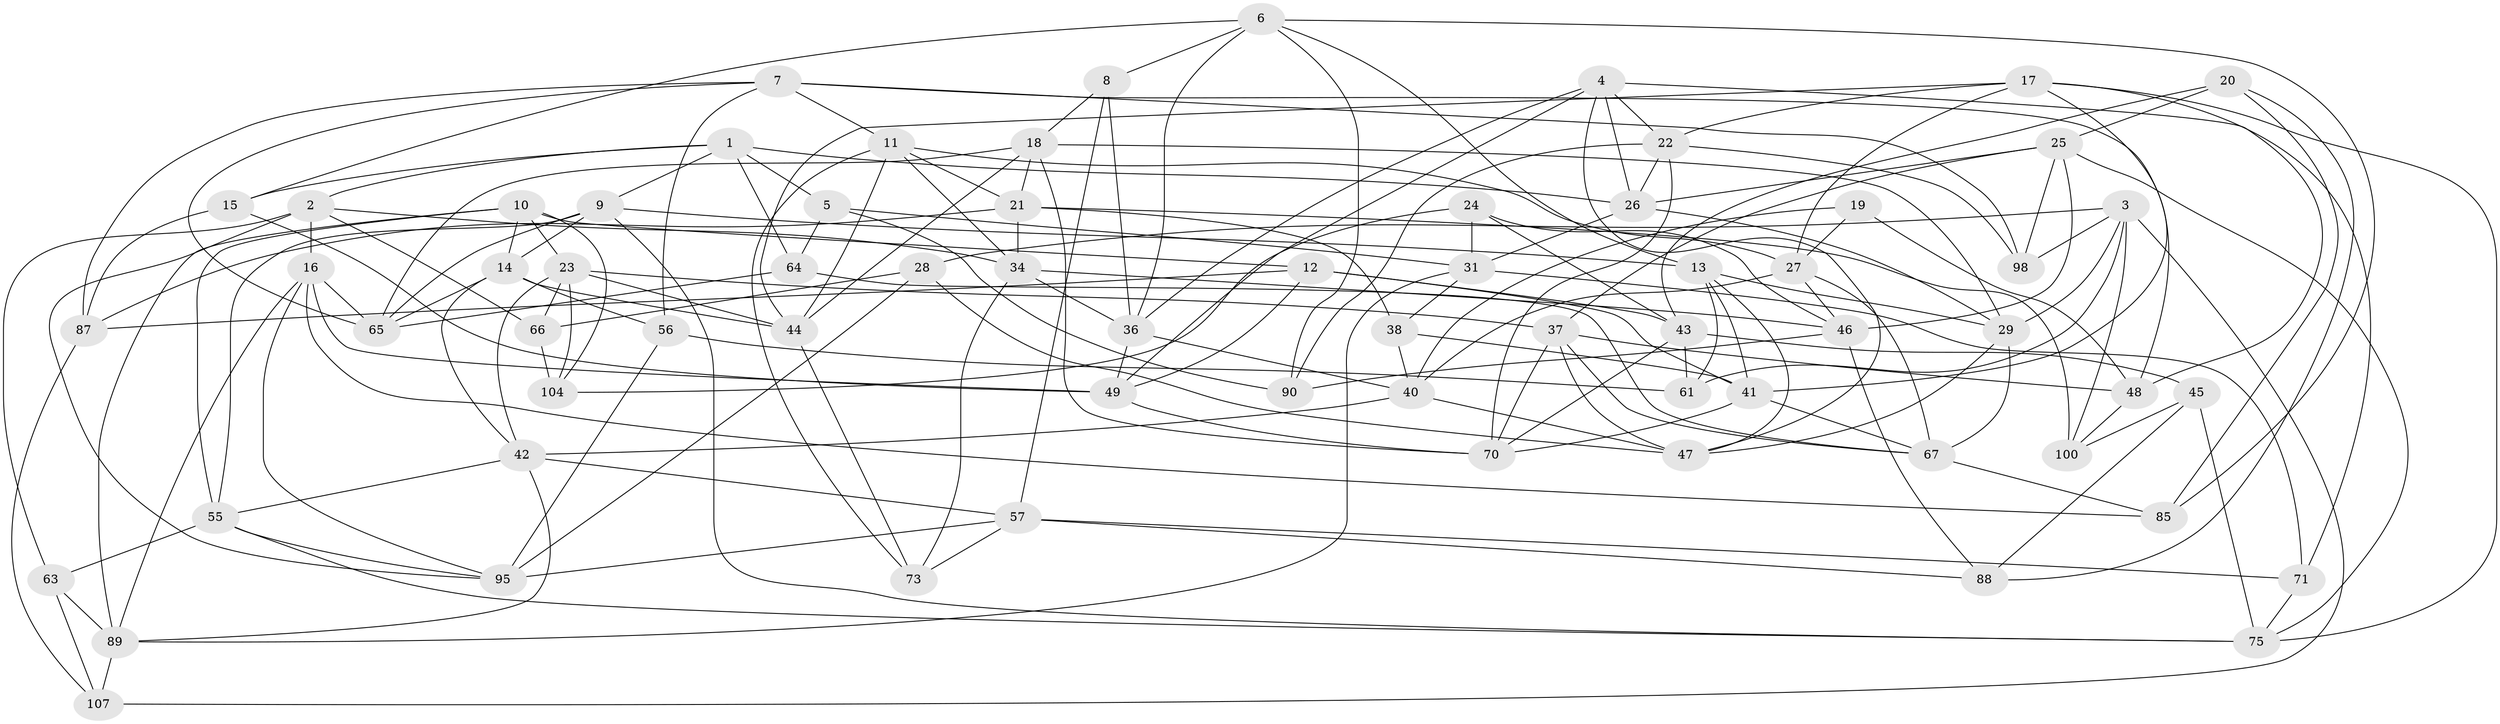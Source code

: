 // Generated by graph-tools (version 1.1) at 2025/24/03/03/25 07:24:29]
// undirected, 67 vertices, 176 edges
graph export_dot {
graph [start="1"]
  node [color=gray90,style=filled];
  1 [super="+35"];
  2 [super="+74"];
  3 [super="+53"];
  4 [super="+33"];
  5;
  6 [super="+52"];
  7 [super="+51"];
  8;
  9 [super="+83"];
  10 [super="+80"];
  11 [super="+72"];
  12 [super="+111"];
  13 [super="+102"];
  14 [super="+99"];
  15;
  16 [super="+86"];
  17 [super="+30"];
  18 [super="+110"];
  19;
  20;
  21 [super="+76"];
  22 [super="+39"];
  23 [super="+50"];
  24;
  25 [super="+32"];
  26 [super="+54"];
  27 [super="+58"];
  28;
  29 [super="+84"];
  31 [super="+69"];
  34 [super="+82"];
  36 [super="+106"];
  37 [super="+78"];
  38;
  40 [super="+93"];
  41 [super="+91"];
  42 [super="+77"];
  43 [super="+68"];
  44 [super="+81"];
  45;
  46 [super="+108"];
  47 [super="+62"];
  48 [super="+92"];
  49 [super="+60"];
  55 [super="+59"];
  56;
  57 [super="+109"];
  61;
  63;
  64;
  65 [super="+96"];
  66;
  67 [super="+105"];
  70 [super="+79"];
  71;
  73;
  75 [super="+101"];
  85;
  87 [super="+94"];
  88;
  89 [super="+97"];
  90;
  95 [super="+103"];
  98;
  100;
  104;
  107;
  1 -- 5;
  1 -- 64;
  1 -- 26;
  1 -- 15;
  1 -- 2;
  1 -- 9;
  2 -- 66;
  2 -- 34;
  2 -- 16;
  2 -- 63;
  2 -- 95;
  3 -- 98;
  3 -- 61;
  3 -- 29;
  3 -- 107;
  3 -- 100;
  3 -- 28;
  4 -- 26;
  4 -- 49;
  4 -- 47;
  4 -- 48;
  4 -- 22;
  4 -- 36;
  5 -- 64;
  5 -- 90;
  5 -- 31;
  6 -- 85;
  6 -- 15;
  6 -- 8;
  6 -- 90;
  6 -- 36;
  6 -- 13;
  7 -- 98;
  7 -- 11;
  7 -- 65;
  7 -- 48;
  7 -- 56;
  7 -- 87;
  8 -- 18;
  8 -- 57;
  8 -- 36;
  9 -- 13;
  9 -- 14;
  9 -- 55;
  9 -- 65;
  9 -- 75;
  10 -- 12;
  10 -- 55;
  10 -- 89;
  10 -- 104;
  10 -- 14;
  10 -- 23;
  11 -- 73;
  11 -- 44;
  11 -- 34;
  11 -- 27;
  11 -- 21;
  12 -- 87 [weight=2];
  12 -- 41;
  12 -- 43;
  12 -- 49;
  13 -- 41;
  13 -- 29;
  13 -- 61;
  13 -- 47;
  14 -- 56;
  14 -- 44;
  14 -- 65;
  14 -- 42;
  15 -- 87;
  15 -- 49;
  16 -- 85;
  16 -- 65;
  16 -- 49;
  16 -- 89;
  16 -- 95;
  17 -- 71;
  17 -- 75;
  17 -- 27;
  17 -- 22;
  17 -- 41;
  17 -- 44;
  18 -- 29;
  18 -- 65;
  18 -- 44;
  18 -- 21;
  18 -- 70;
  19 -- 48 [weight=2];
  19 -- 27;
  19 -- 40;
  20 -- 88;
  20 -- 85;
  20 -- 25;
  20 -- 43;
  21 -- 87;
  21 -- 38;
  21 -- 100;
  21 -- 34;
  22 -- 26;
  22 -- 70;
  22 -- 98;
  22 -- 90;
  23 -- 42;
  23 -- 66;
  23 -- 104;
  23 -- 44;
  23 -- 37;
  24 -- 104;
  24 -- 46;
  24 -- 31;
  24 -- 43;
  25 -- 37;
  25 -- 46;
  25 -- 75;
  25 -- 26;
  25 -- 98;
  26 -- 29;
  26 -- 31;
  27 -- 40;
  27 -- 67;
  27 -- 46;
  28 -- 47;
  28 -- 66;
  28 -- 95;
  29 -- 67;
  29 -- 47;
  31 -- 38;
  31 -- 89;
  31 -- 71;
  34 -- 46;
  34 -- 73;
  34 -- 36;
  36 -- 40;
  36 -- 49;
  37 -- 47;
  37 -- 48;
  37 -- 67;
  37 -- 70;
  38 -- 41;
  38 -- 40;
  40 -- 42;
  40 -- 47;
  41 -- 70;
  41 -- 67;
  42 -- 57;
  42 -- 89;
  42 -- 55;
  43 -- 61;
  43 -- 45;
  43 -- 70;
  44 -- 73;
  45 -- 88;
  45 -- 100;
  45 -- 75;
  46 -- 88;
  46 -- 90;
  48 -- 100;
  49 -- 70;
  55 -- 75;
  55 -- 63;
  55 -- 95;
  56 -- 95;
  56 -- 61;
  57 -- 71;
  57 -- 88;
  57 -- 73;
  57 -- 95;
  63 -- 89;
  63 -- 107;
  64 -- 65;
  64 -- 67;
  66 -- 104;
  67 -- 85;
  71 -- 75;
  87 -- 107;
  89 -- 107;
}
